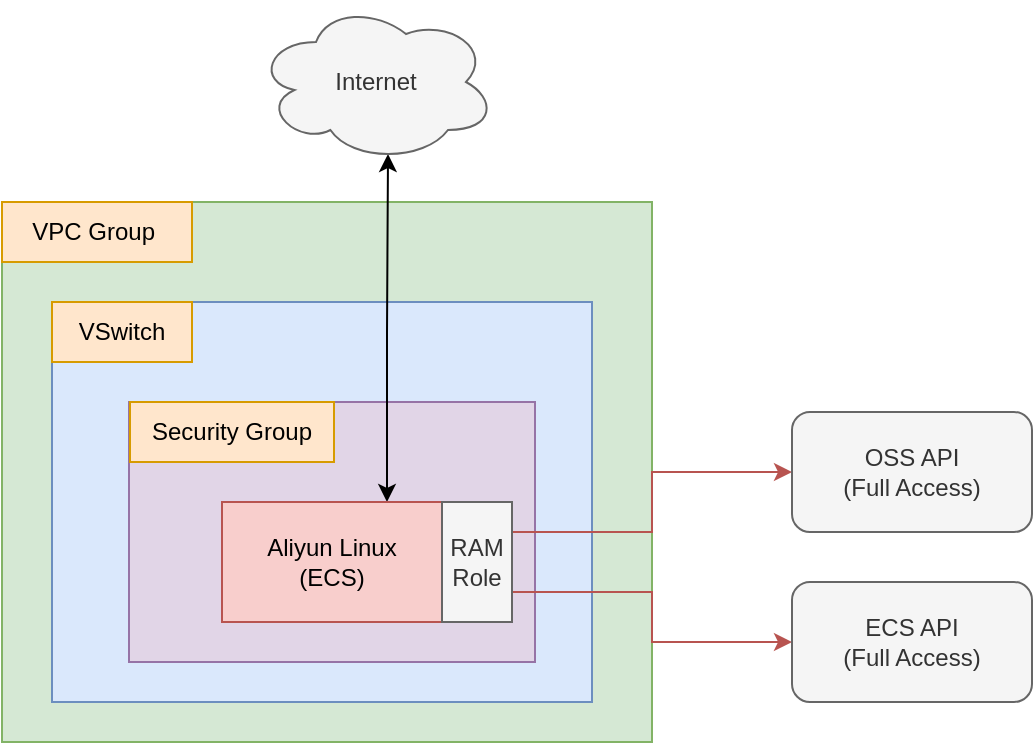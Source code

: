<mxfile version="12.4.3" type="device" pages="1"><diagram id="59hXh87aRSoTHuNAi7qy" name="Page-1"><mxGraphModel dx="861" dy="612" grid="1" gridSize="10" guides="1" tooltips="1" connect="1" arrows="1" fold="1" page="1" pageScale="1" pageWidth="850" pageHeight="1100" math="0" shadow="0"><root><mxCell id="0"/><mxCell id="1" parent="0"/><mxCell id="BmYWv2e370-e0GsC4ejI-2" value="" style="rounded=0;whiteSpace=wrap;html=1;fillColor=#d5e8d4;strokeColor=#82b366;" parent="1" vertex="1"><mxGeometry x="125" y="170" width="325" height="270" as="geometry"/></mxCell><mxCell id="BmYWv2e370-e0GsC4ejI-3" value="VPC Group&amp;nbsp;" style="rounded=0;whiteSpace=wrap;html=1;fillColor=#ffe6cc;strokeColor=#d79b00;" parent="1" vertex="1"><mxGeometry x="125" y="170" width="95" height="30" as="geometry"/></mxCell><mxCell id="BmYWv2e370-e0GsC4ejI-4" value="" style="rounded=0;whiteSpace=wrap;html=1;fillColor=#dae8fc;strokeColor=#6c8ebf;" parent="1" vertex="1"><mxGeometry x="150" y="220" width="270" height="200" as="geometry"/></mxCell><mxCell id="BmYWv2e370-e0GsC4ejI-6" value="" style="rounded=0;whiteSpace=wrap;html=1;fillColor=#e1d5e7;strokeColor=#9673a6;" parent="1" vertex="1"><mxGeometry x="188.5" y="270" width="203" height="130" as="geometry"/></mxCell><mxCell id="BmYWv2e370-e0GsC4ejI-10" style="edgeStyle=orthogonalEdgeStyle;rounded=0;orthogonalLoop=1;jettySize=auto;html=1;exitX=0.75;exitY=0;exitDx=0;exitDy=0;entryX=0.55;entryY=0.95;entryDx=0;entryDy=0;entryPerimeter=0;startArrow=classic;startFill=1;" parent="1" source="BmYWv2e370-e0GsC4ejI-5" target="BmYWv2e370-e0GsC4ejI-9" edge="1"><mxGeometry relative="1" as="geometry"/></mxCell><mxCell id="BmYWv2e370-e0GsC4ejI-5" value="Aliyun Linux&lt;br&gt;(ECS)" style="rounded=0;whiteSpace=wrap;html=1;fillColor=#f8cecc;strokeColor=#b85450;" parent="1" vertex="1"><mxGeometry x="235" y="320" width="110" height="60" as="geometry"/></mxCell><mxCell id="BmYWv2e370-e0GsC4ejI-7" value="Security Group" style="rounded=0;whiteSpace=wrap;html=1;fillColor=#ffe6cc;strokeColor=#d79b00;" parent="1" vertex="1"><mxGeometry x="189" y="270" width="102" height="30" as="geometry"/></mxCell><mxCell id="BmYWv2e370-e0GsC4ejI-8" value="VSwitch" style="rounded=0;whiteSpace=wrap;html=1;fillColor=#ffe6cc;strokeColor=#d79b00;" parent="1" vertex="1"><mxGeometry x="150" y="220" width="70" height="30" as="geometry"/></mxCell><mxCell id="BmYWv2e370-e0GsC4ejI-9" value="Internet" style="ellipse;shape=cloud;whiteSpace=wrap;html=1;fillColor=#f5f5f5;strokeColor=#666666;fontColor=#333333;" parent="1" vertex="1"><mxGeometry x="252" y="70" width="120" height="80" as="geometry"/></mxCell><mxCell id="4OPi1YUyNEsObc6ewM38-4" style="edgeStyle=orthogonalEdgeStyle;rounded=0;orthogonalLoop=1;jettySize=auto;html=1;exitX=1;exitY=0.25;exitDx=0;exitDy=0;entryX=0;entryY=0.5;entryDx=0;entryDy=0;fillColor=#f8cecc;strokeColor=#b85450;" parent="1" source="4OPi1YUyNEsObc6ewM38-1" target="4OPi1YUyNEsObc6ewM38-2" edge="1"><mxGeometry relative="1" as="geometry"/></mxCell><mxCell id="4OPi1YUyNEsObc6ewM38-6" style="edgeStyle=orthogonalEdgeStyle;rounded=0;orthogonalLoop=1;jettySize=auto;html=1;exitX=1;exitY=0.75;exitDx=0;exitDy=0;fillColor=#f8cecc;strokeColor=#b85450;" parent="1" source="4OPi1YUyNEsObc6ewM38-1" target="4OPi1YUyNEsObc6ewM38-3" edge="1"><mxGeometry relative="1" as="geometry"/></mxCell><mxCell id="4OPi1YUyNEsObc6ewM38-1" value="RAM Role" style="rounded=0;whiteSpace=wrap;html=1;fillColor=#f5f5f5;strokeColor=#666666;fontColor=#333333;" parent="1" vertex="1"><mxGeometry x="345" y="320" width="35" height="60" as="geometry"/></mxCell><mxCell id="4OPi1YUyNEsObc6ewM38-2" value="OSS API&lt;br&gt;(Full Access)" style="rounded=1;whiteSpace=wrap;html=1;fillColor=#f5f5f5;strokeColor=#666666;fontColor=#333333;" parent="1" vertex="1"><mxGeometry x="520" y="275" width="120" height="60" as="geometry"/></mxCell><mxCell id="4OPi1YUyNEsObc6ewM38-3" value="ECS API&lt;br&gt;(Full Access)" style="rounded=1;whiteSpace=wrap;html=1;fillColor=#f5f5f5;strokeColor=#666666;fontColor=#333333;" parent="1" vertex="1"><mxGeometry x="520" y="360" width="120" height="60" as="geometry"/></mxCell></root></mxGraphModel></diagram></mxfile>